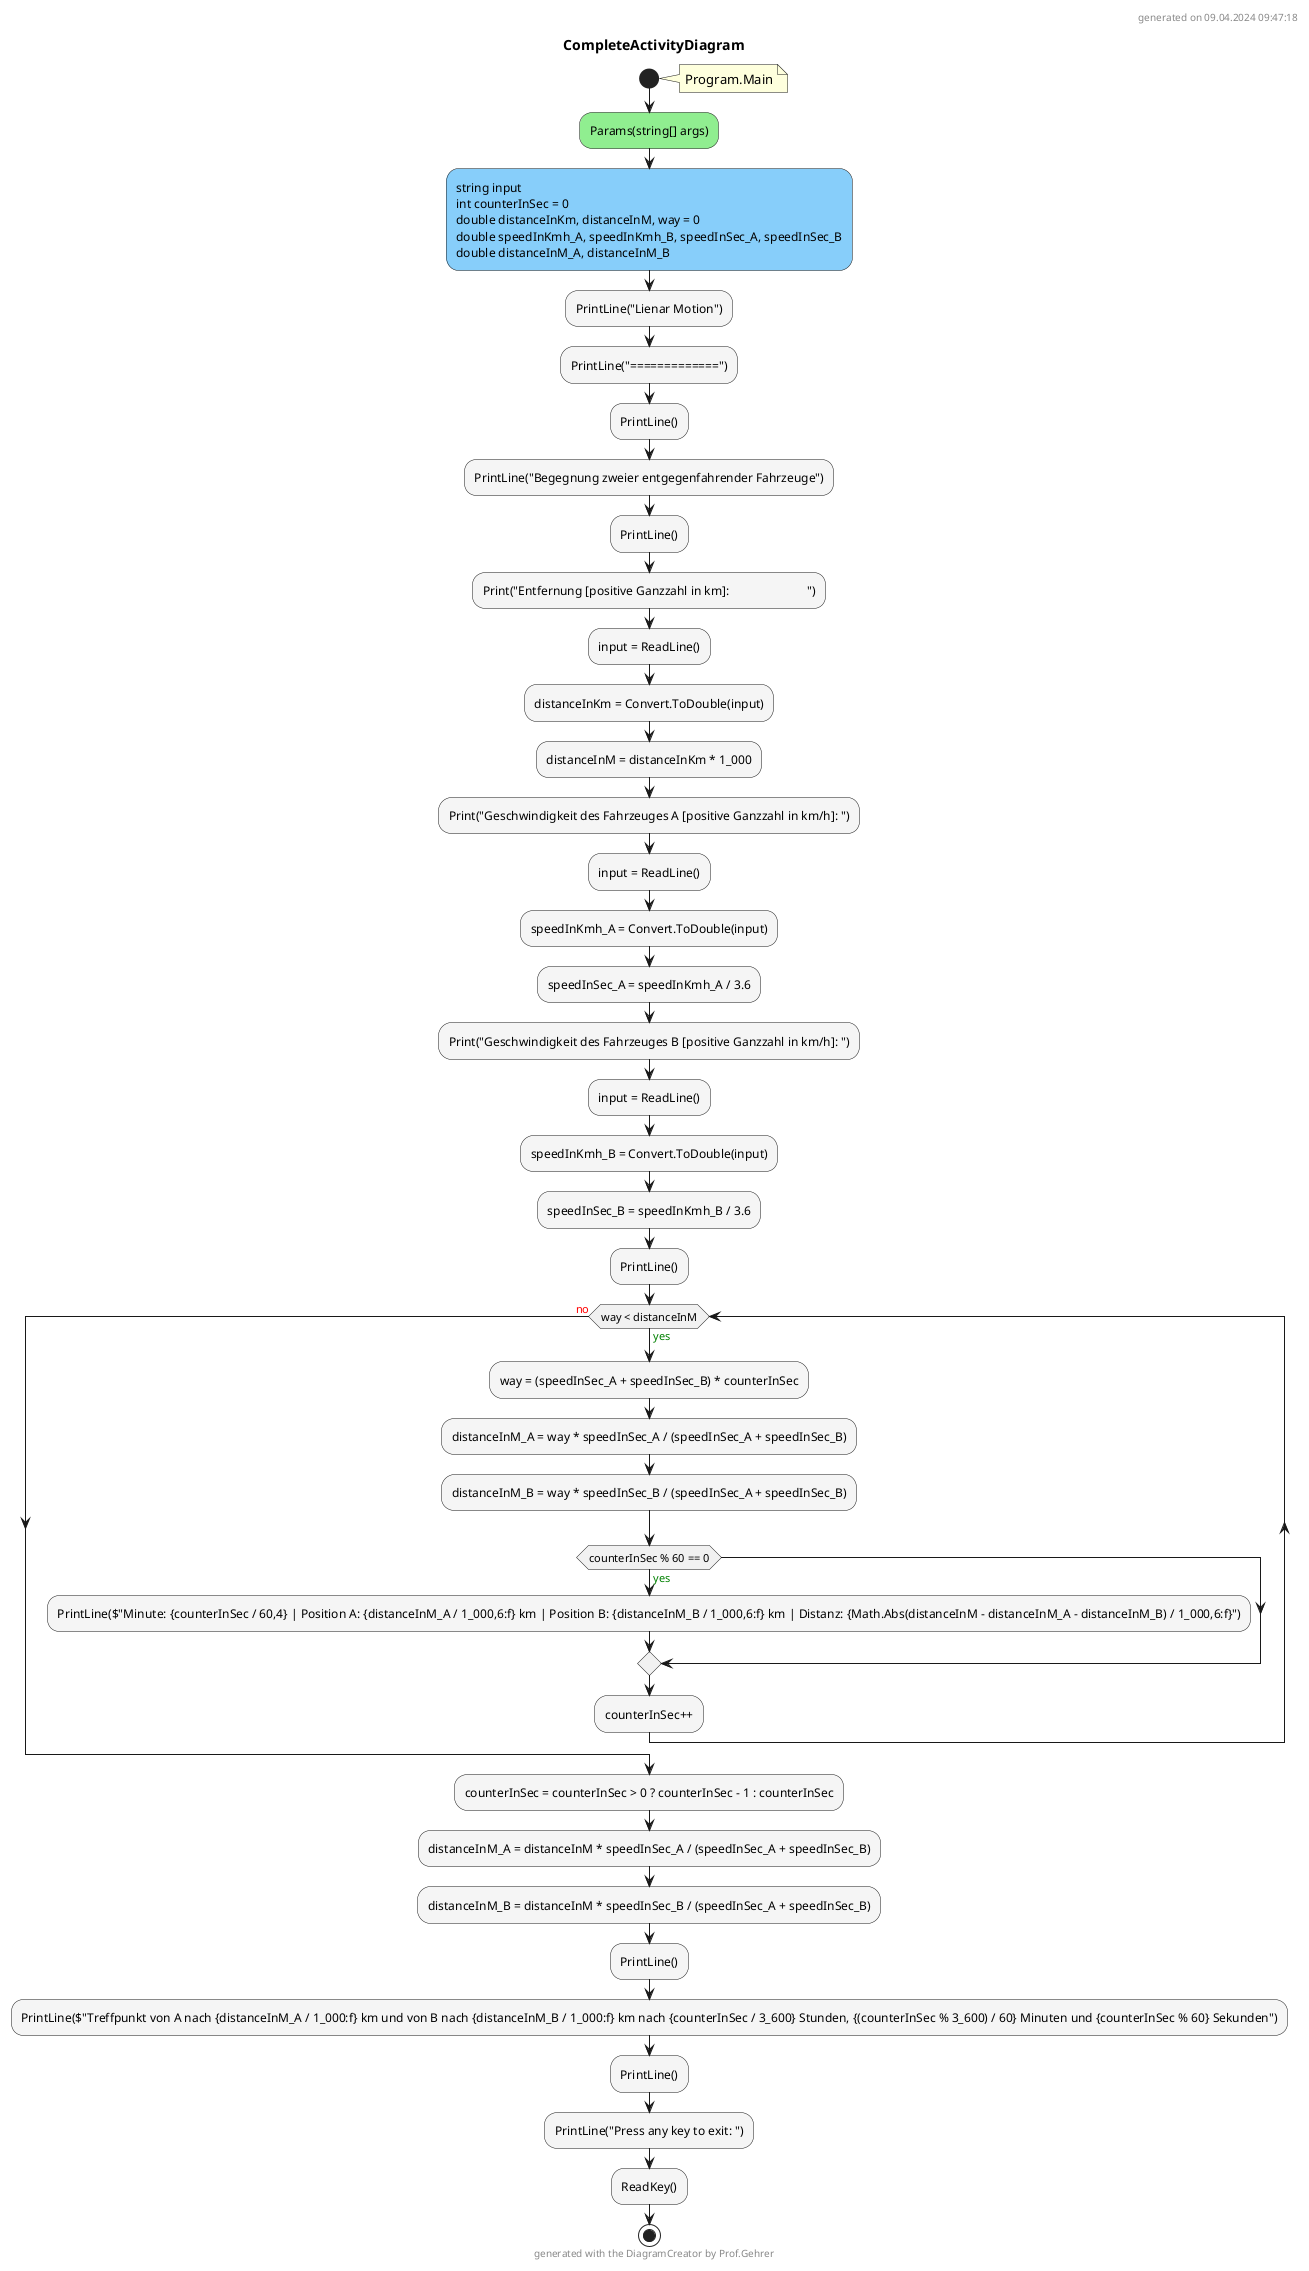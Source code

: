 @startuml CompleteActivityDiagram
header
generated on 09.04.2024 09:47:18
end header
title CompleteActivityDiagram
start
note right:  Program.Main
#LightGreen:Params(string[] args);
#LightSkyBlue:string input\nint counterInSec = 0\ndouble distanceInKm, distanceInM, way = 0\ndouble speedInKmh_A, speedInKmh_B, speedInSec_A, speedInSec_B\ndouble distanceInM_A, distanceInM_B;
#WhiteSmoke:PrintLine("Lienar Motion");
#WhiteSmoke:PrintLine("=============");
#WhiteSmoke:PrintLine();
#WhiteSmoke:PrintLine("Begegnung zweier entgegenfahrender Fahrzeuge");
#WhiteSmoke:PrintLine();
#WhiteSmoke:Print("Entfernung [positive Ganzzahl in km]:                         ");
#WhiteSmoke:input = ReadLine();
#WhiteSmoke:distanceInKm = Convert.ToDouble(input);
#WhiteSmoke:distanceInM = distanceInKm * 1_000;
#WhiteSmoke:Print("Geschwindigkeit des Fahrzeuges A [positive Ganzzahl in km/h]: ");
#WhiteSmoke:input = ReadLine();
#WhiteSmoke:speedInKmh_A = Convert.ToDouble(input);
#WhiteSmoke:speedInSec_A = speedInKmh_A / 3.6;
#WhiteSmoke:Print("Geschwindigkeit des Fahrzeuges B [positive Ganzzahl in km/h]: ");
#WhiteSmoke:input = ReadLine();
#WhiteSmoke:speedInKmh_B = Convert.ToDouble(input);
#WhiteSmoke:speedInSec_B = speedInKmh_B / 3.6;
#WhiteSmoke:PrintLine();
while (way < distanceInM) is (<color:green>yes)
        #WhiteSmoke:way = (speedInSec_A + speedInSec_B) * counterInSec;
        #WhiteSmoke:distanceInM_A = way * speedInSec_A / (speedInSec_A + speedInSec_B);
        #WhiteSmoke:distanceInM_B = way * speedInSec_B / (speedInSec_A + speedInSec_B);
        if (counterInSec % 60 == 0) then (<color:green>yes)
                #WhiteSmoke:PrintLine($"Minute: {counterInSec / 60,4} | Position A: {distanceInM_A / 1_000,6:f} km | Position B: {distanceInM_B / 1_000,6:f} km | Distanz: {Math.Abs(distanceInM - distanceInM_A - distanceInM_B) / 1_000,6:f}");
        endif
        #WhiteSmoke:counterInSec++;
endwhile (<color:red>no)
#WhiteSmoke:counterInSec = counterInSec > 0 ? counterInSec - 1 : counterInSec;
#WhiteSmoke:distanceInM_A = distanceInM * speedInSec_A / (speedInSec_A + speedInSec_B);
#WhiteSmoke:distanceInM_B = distanceInM * speedInSec_B / (speedInSec_A + speedInSec_B);
#WhiteSmoke:PrintLine();
#WhiteSmoke:PrintLine($"Treffpunkt von A nach {distanceInM_A / 1_000:f} km und von B nach {distanceInM_B / 1_000:f} km nach {counterInSec / 3_600} Stunden, {(counterInSec % 3_600) / 60} Minuten und {counterInSec % 60} Sekunden");
#WhiteSmoke:PrintLine();
#WhiteSmoke:PrintLine("Press any key to exit: ");
#WhiteSmoke:ReadKey();
stop
footer
generated with the DiagramCreator by Prof.Gehrer
end footer
@enduml
